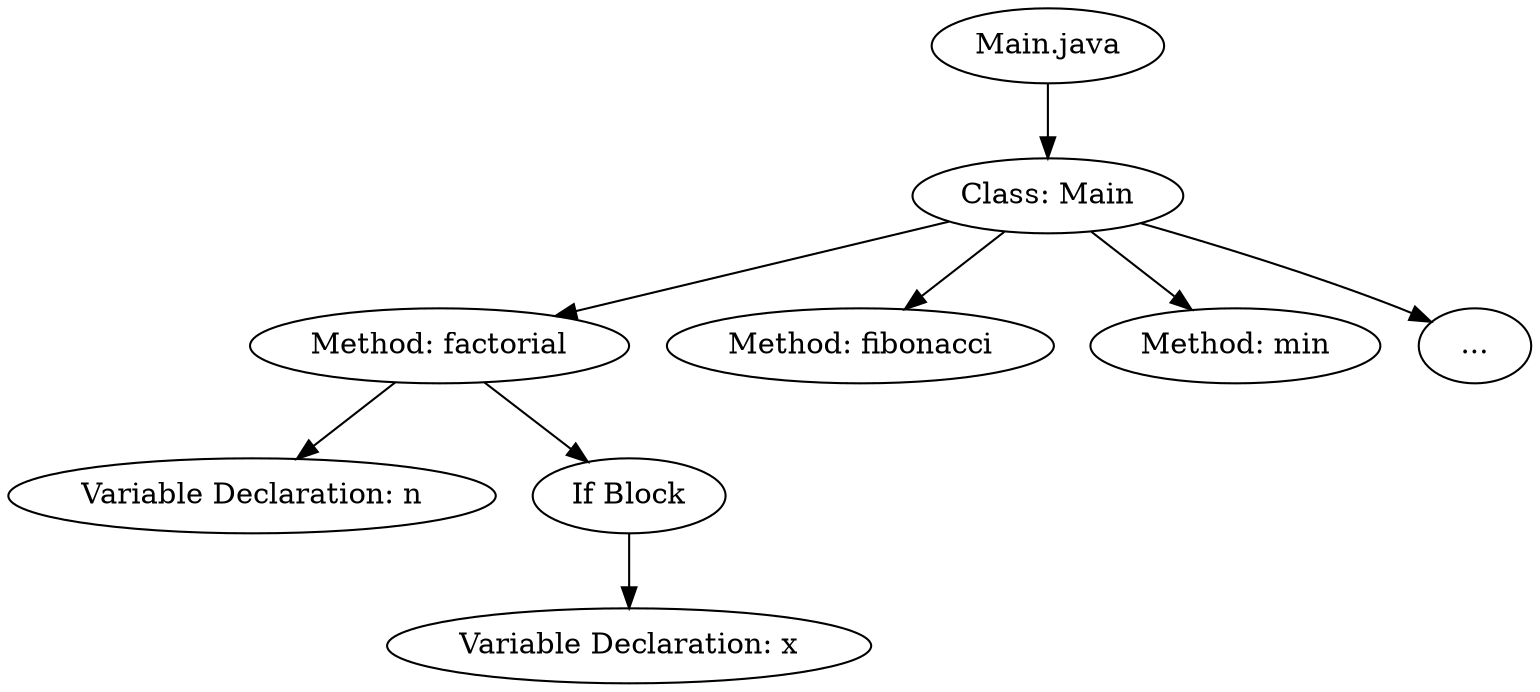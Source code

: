 digraph G
{
        node [shape = ellipse];

        node0 [ label = "Main.java"];
        node1 [ label = "Class: Main"];
	node2 [ label = "Method: factorial"];
	node3 [ label = "Method: fibonacci"];
	node4 [ label = "Method: min"];
	node5 [ label = "..."];
	node6 [ label = "Variable Declaration: n"];
	node7 [ label = "If Block"];
	node8 [ label = "Variable Declaration: x"];


        "node0" -> "node1";
        "node1" -> "node2";
        "node1" -> "node3";
        "node1" -> "node4";
        "node1" -> "node5";
	"node2" -> "node6";
	"node2" -> "node7";
	"node7" -> "node8";
}
